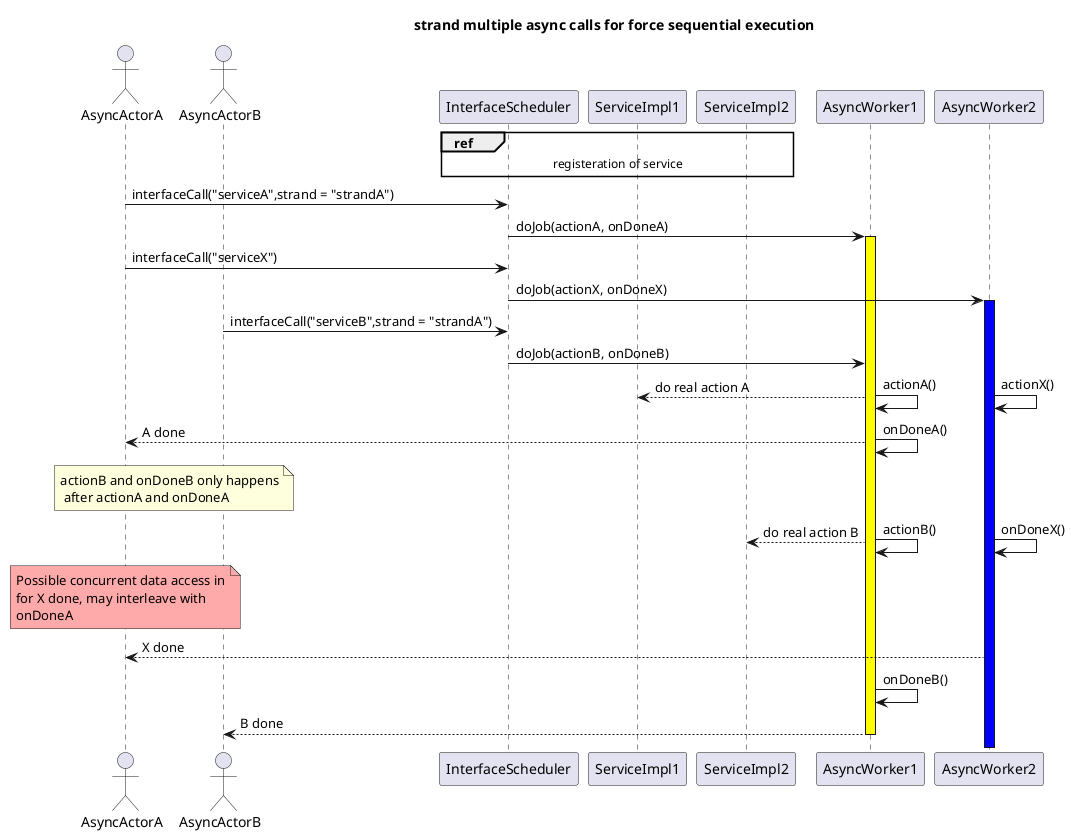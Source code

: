 @startuml
title strand multiple async calls for force sequential execution
!pragma teoz true
actor AsyncActorA
actor AsyncActorB

ref over InterfaceScheduler, ServiceImpl1, ServiceImpl2: registeration of service

AsyncActorA -> InterfaceScheduler : interfaceCall("serviceA",strand = "strandA")
InterfaceScheduler -> AsyncWorker1 : doJob(actionA, onDoneA)
activate AsyncWorker1 #Yellow

AsyncActorA -> InterfaceScheduler : interfaceCall("serviceX")
InterfaceScheduler -> AsyncWorker2 : doJob(actionX, onDoneX)
activate AsyncWorker2 #Blue

AsyncActorB -> InterfaceScheduler : interfaceCall("serviceB",strand = "strandA")
InterfaceScheduler -> AsyncWorker1 : doJob(actionB, onDoneB)

AsyncWorker1 -> AsyncWorker1: actionA()
& AsyncWorker1 --> ServiceImpl1 : do real action A

& AsyncWorker2 -> AsyncWorker2 : actionX()

AsyncWorker1 -> AsyncWorker1: onDoneA()
& AsyncWorker1 --> AsyncActorA : A done
note over AsyncActorA, AsyncActorB
    actionB and onDoneB only happens
     after actionA and onDoneA
end note

AsyncWorker1 -> AsyncWorker1: actionB()
& AsyncWorker1 --> ServiceImpl2 : do real action B

& AsyncWorker2 -> AsyncWorker2 : onDoneX()
note over AsyncActorA #FFAAAA 
    Possible concurrent data access in
    for X done, may interleave with
    onDoneA 
end note

AsyncWorker2 --> AsyncActorA : X done

AsyncWorker1 -> AsyncWorker1: onDoneB()
AsyncWorker1 --> AsyncActorB : B done

deactivate AsyncWorker1
deactivate AsyncWorker2
@enduml